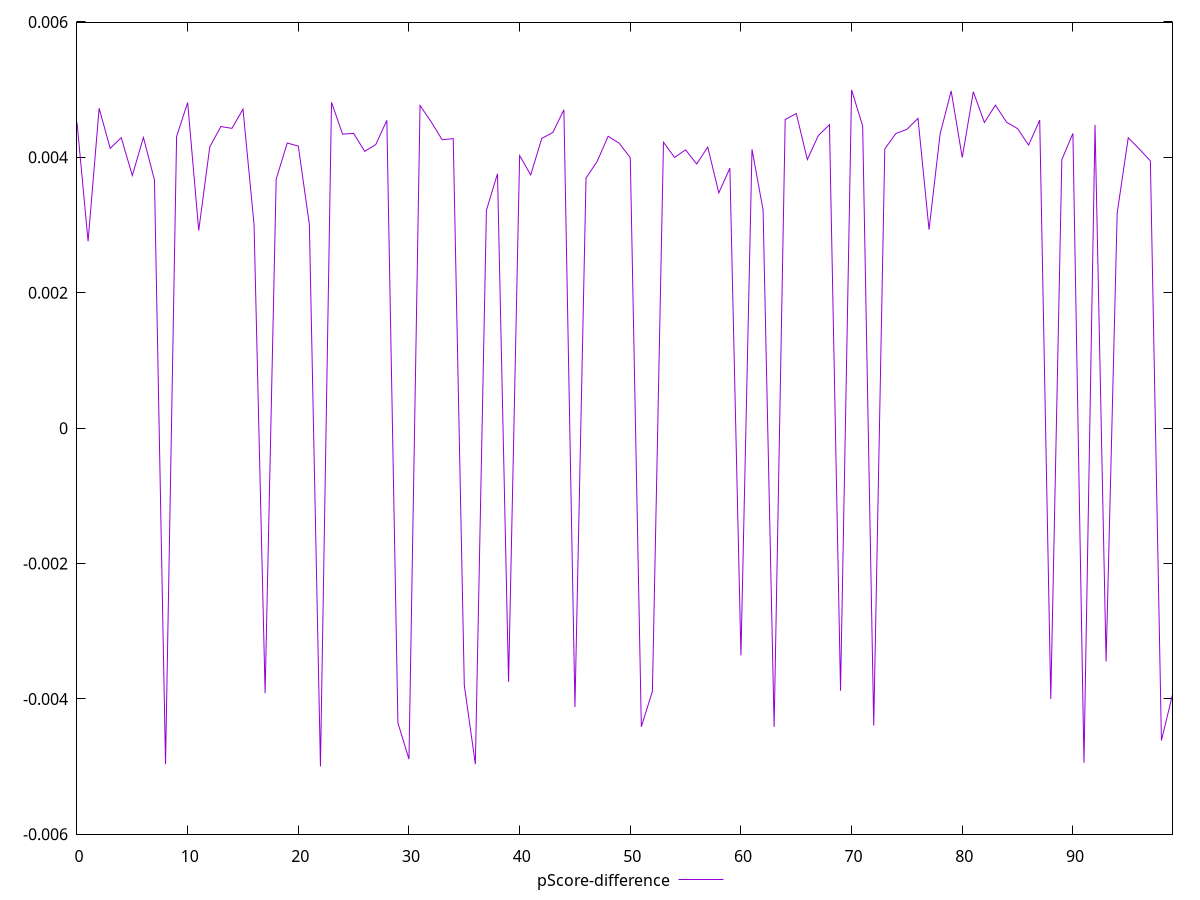 reset

$pScoreDifference <<EOF
0 0.004516538040448159
1 0.0027601747692336254
2 0.0047250482725793574
3 0.0041325639396303515
4 0.004290450956077385
5 0.0037318633837508663
6 0.004295071561230879
7 0.0036658905626878457
8 -0.004964537785605794
9 0.004307052966614933
10 0.004809647275786144
11 0.002920095846412396
12 0.004154838956643925
13 0.004455529421341531
14 0.004428592087344363
15 0.004711696105096808
16 0.003006743872703499
17 -0.003914867324538385
18 0.0036779333433603068
19 0.0042120184722453935
20 0.0041665273187834195
21 0.003006285436138234
22 -0.004997154587707886
23 0.00481253039565388
24 0.004343305947833831
25 0.0043536681569609215
26 0.004089351205012859
27 0.004189432508390545
28 0.0045465421882702195
29 -0.004353281488086225
30 -0.004890011380235926
31 0.004765880032552627
32 0.004526626032316239
33 0.0042605854875810145
34 0.004276965932137333
35 -0.0037998215846806183
36 -0.004963429334663094
37 0.0032184356069682174
38 0.0037582046297286453
39 -0.003748122542695742
40 0.004026506482644132
41 0.003740597631533449
42 0.0042796427192658415
43 0.004367730996143737
44 0.004702999378031869
45 -0.004119163713403706
46 0.0036944264869887
47 0.003937802678919855
48 0.00431173962378173
49 0.004208374832398665
50 0.003995064020704486
51 -0.004411356363132057
52 -0.0038861234039846426
53 0.004223364081324399
54 0.003998935080134269
55 0.004111317888083277
56 0.0039021944942826403
57 0.004152514552061781
58 0.003475593958155443
59 0.0038406129321206794
60 -0.003358048242809497
61 0.004119125553566305
62 0.0032235619033362806
63 -0.004412838662659846
64 0.004559901324916682
65 0.004648021670983438
66 0.003968459434643856
67 0.004323053047222247
68 0.004483433585956709
69 -0.003878888740716069
70 0.004995330302204115
71 0.004464599059435637
72 -0.004394743074946472
73 0.00412558325770318
74 0.004352202714661635
75 0.004414696372886606
76 0.004575842836500588
77 0.0029319067057249626
78 0.0043453337094711
79 0.004980585066023391
80 0.003997896995726613
81 0.0049685309430353986
82 0.004515276721805517
83 0.00477145723452721
84 0.004520109480094514
85 0.004424499487515221
86 0.004181718529449596
87 0.004550028697441366
88 -0.003999636955289709
89 0.003967067622257514
90 0.004353633508640931
91 -0.004942580666926322
92 0.0044799883755559655
93 -0.003447112518306872
94 0.00317623921583432
95 0.0042895128238719105
96 0.004124235864707559
97 0.003948314083970783
98 -0.004613150148504608
99 -0.0039372850360706035
EOF

set key outside below
set xrange [0:99]
set yrange [-0.005997154587707886:0.005995330302204115]
set trange [-0.005997154587707886:0.005995330302204115]
set terminal svg size 640, 500 enhanced background rgb 'white'
set output "reports/report_00031_2021-02-24T23-18-18.084Z/first-contentful-paint/samples/card/pScore-difference/values.svg"

plot $pScoreDifference title "pScore-difference" with line

reset
